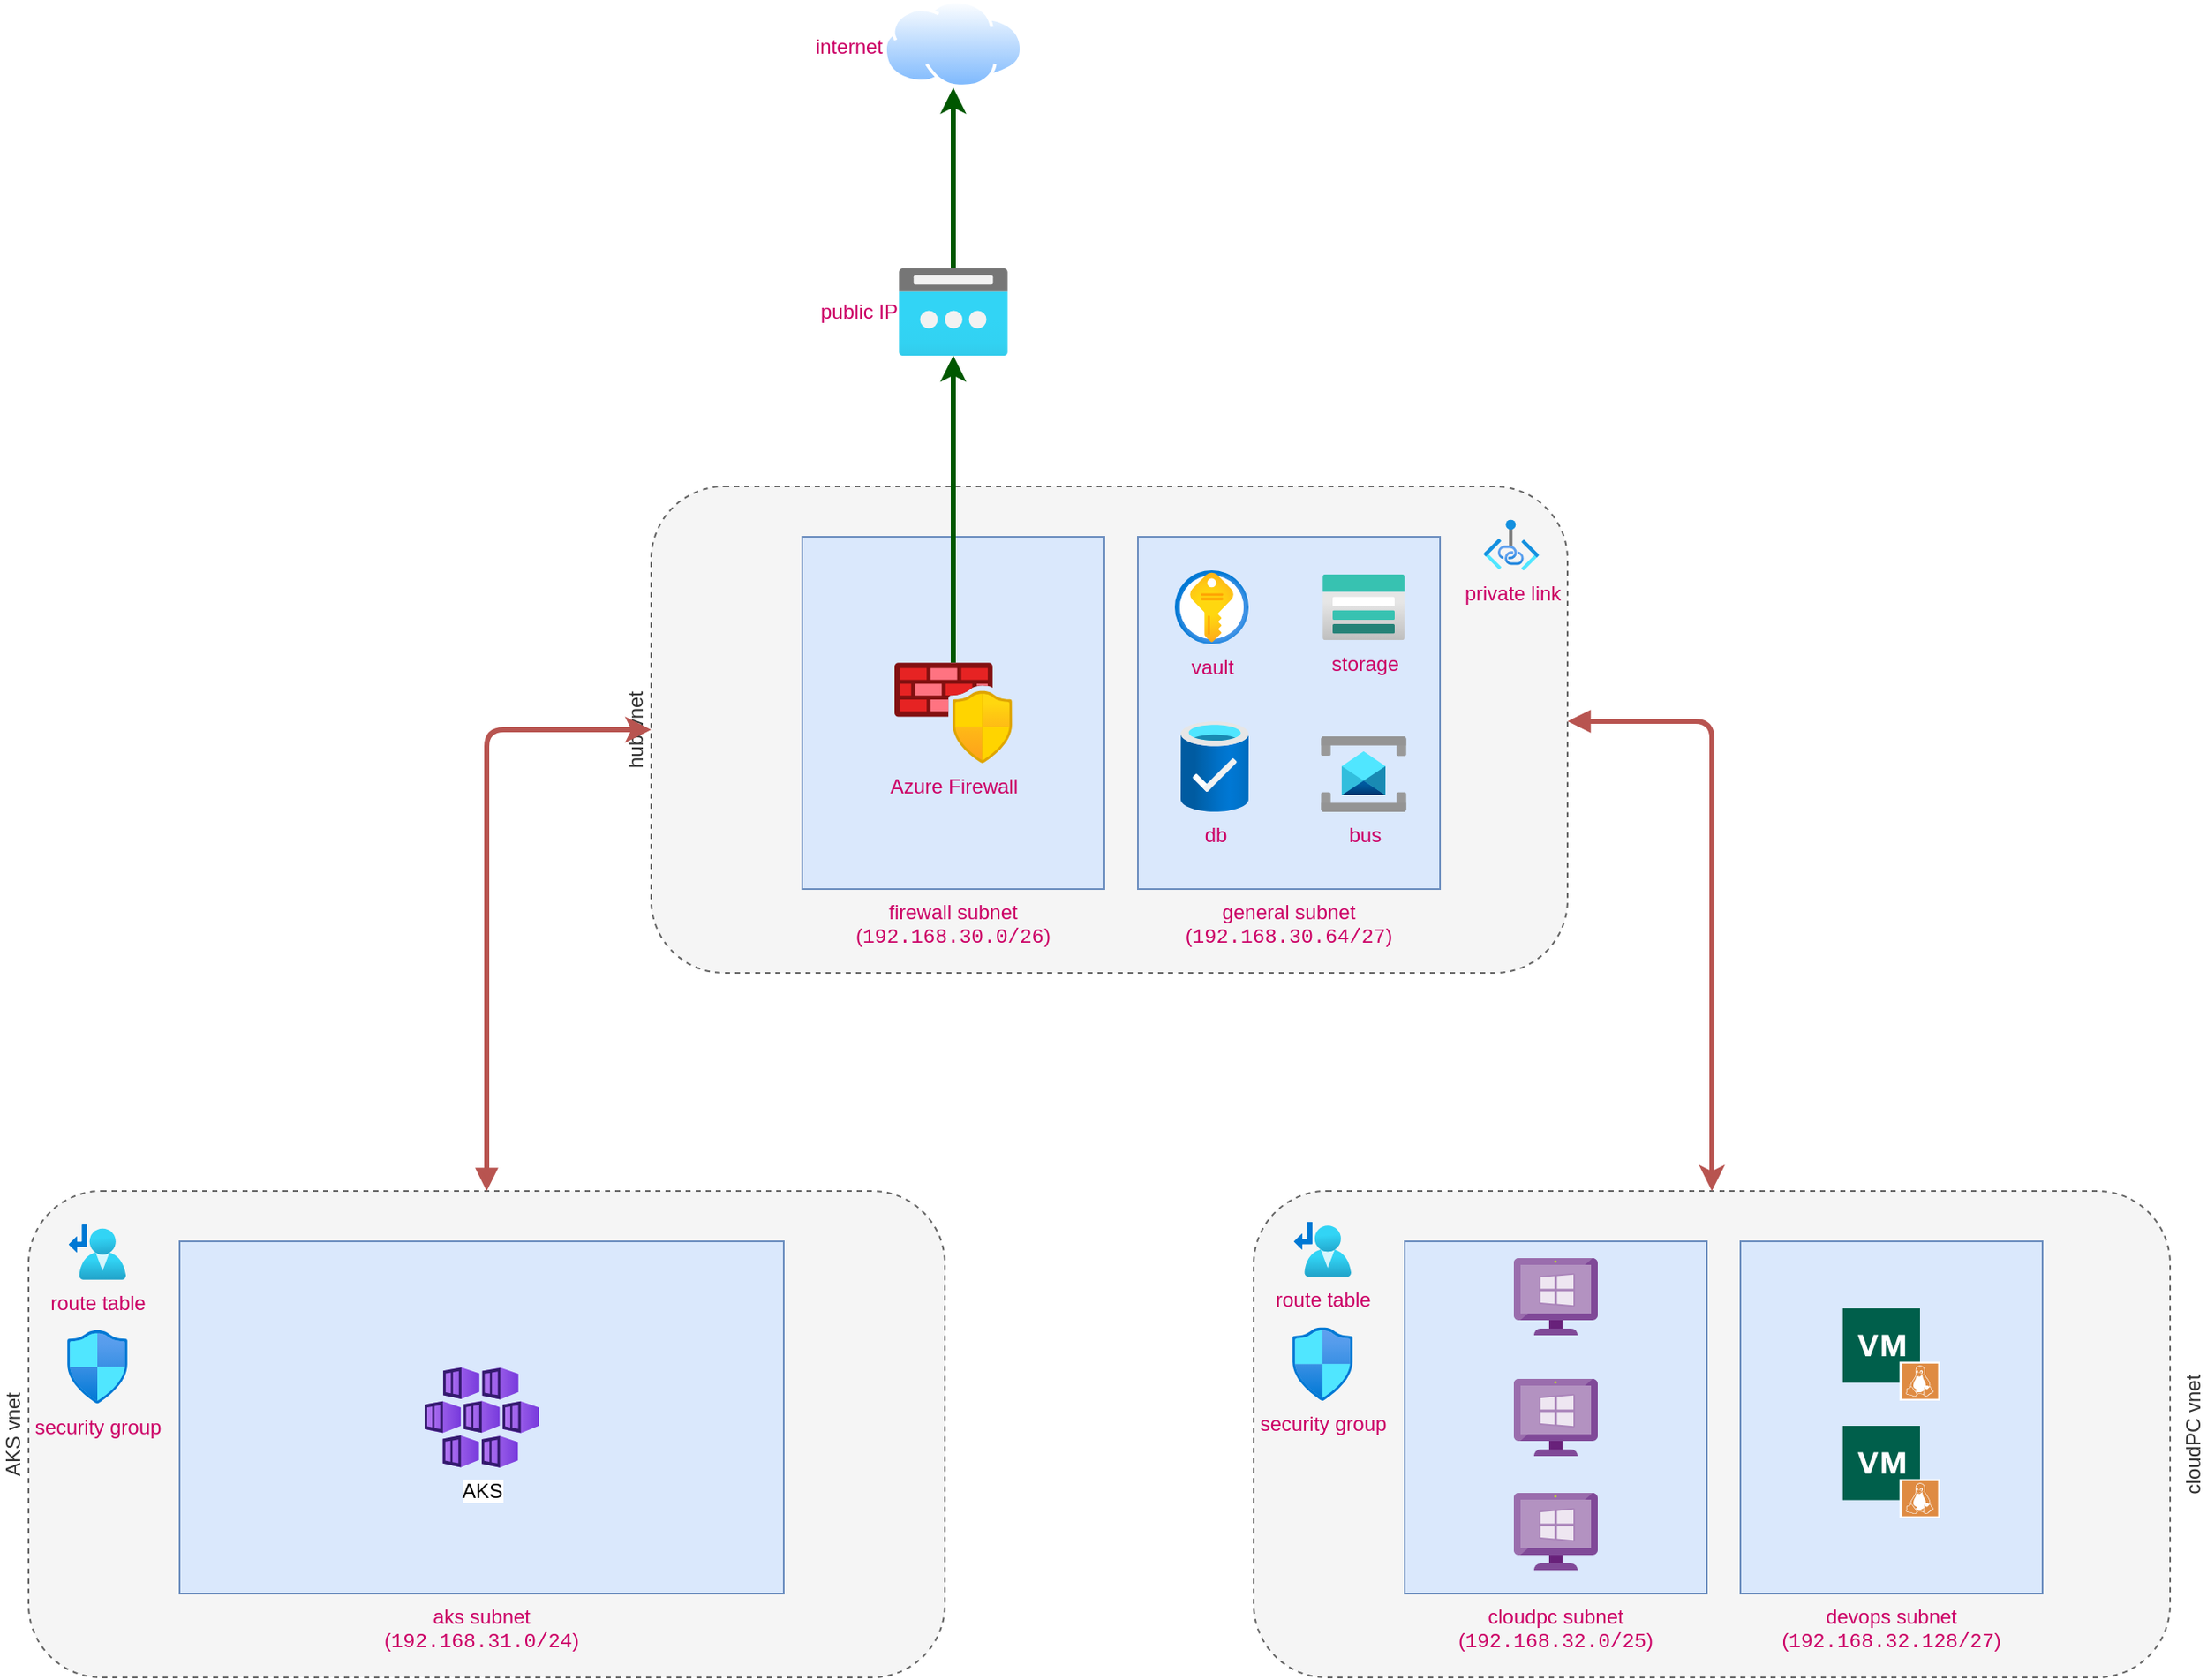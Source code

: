 <mxfile>
    <diagram id="oc0y8F7-FobgS8VPnGE4" name="Page-1">
        <mxGraphModel dx="2724" dy="2003" grid="1" gridSize="10" guides="1" tooltips="1" connect="1" arrows="1" fold="1" page="1" pageScale="1" pageWidth="827" pageHeight="1169" math="0" shadow="0">
            <root>
                <mxCell id="0"/>
                <mxCell id="1" parent="0"/>
                <mxCell id="18" value="" style="group" parent="1" vertex="1" connectable="0">
                    <mxGeometry x="281" y="-230" width="564" height="580" as="geometry"/>
                </mxCell>
                <mxCell id="16" value="hub vnet" style="rounded=1;whiteSpace=wrap;html=1;dashed=1;labelPosition=left;verticalLabelPosition=middle;align=center;verticalAlign=bottom;horizontal=0;fillColor=#f5f5f5;fontColor=#333333;strokeColor=#666666;" parent="18" vertex="1">
                    <mxGeometry y="290" width="546" height="290" as="geometry"/>
                </mxCell>
                <mxCell id="14" value="" style="group" parent="18" vertex="1" connectable="0">
                    <mxGeometry x="90" width="180" height="530" as="geometry"/>
                </mxCell>
                <mxCell id="12" value="internet" style="aspect=fixed;perimeter=ellipsePerimeter;html=1;align=right;shadow=0;dashed=0;spacingTop=3;image;image=img/lib/active_directory/internet_cloud.svg;labelPosition=left;verticalLabelPosition=middle;verticalAlign=middle;labelBackgroundColor=none;fontColor=#CC0066;" parent="14" vertex="1">
                    <mxGeometry x="48.5" width="83" height="52.29" as="geometry"/>
                </mxCell>
                <mxCell id="13" style="edgeStyle=none;html=1;strokeWidth=3;fillColor=#008a00;strokeColor=#005700;" parent="14" source="5" target="12" edge="1">
                    <mxGeometry relative="1" as="geometry"/>
                </mxCell>
                <mxCell id="2" value="firewall subnet&lt;br&gt;(&lt;span style=&quot;font-family: Menlo, Monaco, &amp;quot;Courier New&amp;quot;, monospace;&quot;&gt;192.168.30.0/26&lt;/span&gt;&lt;span style=&quot;&quot;&gt;)&lt;/span&gt;" style="rounded=0;whiteSpace=wrap;html=1;labelPosition=center;verticalLabelPosition=bottom;align=center;verticalAlign=top;fillColor=#dae8fc;strokeColor=#6c8ebf;fontColor=#CC0066;labelBackgroundColor=none;" parent="14" vertex="1">
                    <mxGeometry y="320" width="180" height="210" as="geometry"/>
                </mxCell>
                <mxCell id="5" value="public IP" style="aspect=fixed;html=1;points=[];align=right;image;fontSize=12;image=img/lib/azure2/networking/Public_IP_Addresses.svg;labelPosition=left;verticalLabelPosition=middle;verticalAlign=middle;labelBackgroundColor=none;fontColor=#CC0066;" parent="14" vertex="1">
                    <mxGeometry x="57.5" y="160" width="65" height="52" as="geometry"/>
                </mxCell>
                <mxCell id="9" value="Azure Firewall" style="aspect=fixed;html=1;points=[];align=center;image;fontSize=12;image=img/lib/azure2/networking/Azure_Firewall_Manager.svg;labelBackgroundColor=none;fontColor=#CC0066;" parent="14" vertex="1">
                    <mxGeometry x="55" y="395" width="70" height="60" as="geometry"/>
                </mxCell>
                <mxCell id="10" style="edgeStyle=none;html=1;strokeWidth=3;fillColor=#008a00;strokeColor=#005700;" parent="14" source="9" target="5" edge="1">
                    <mxGeometry relative="1" as="geometry"/>
                </mxCell>
                <mxCell id="15" value="general subnet&lt;br&gt;(&lt;span style=&quot;font-family: Menlo, Monaco, &amp;quot;Courier New&amp;quot;, monospace;&quot;&gt;192.168.30.64/27&lt;/span&gt;&lt;span style=&quot;&quot;&gt;)&lt;/span&gt;" style="rounded=0;whiteSpace=wrap;html=1;labelPosition=center;verticalLabelPosition=bottom;align=center;verticalAlign=top;fillColor=#dae8fc;strokeColor=#6c8ebf;fontColor=#CC0066;labelBackgroundColor=none;" parent="18" vertex="1">
                    <mxGeometry x="290" y="320" width="180" height="210" as="geometry"/>
                </mxCell>
                <mxCell id="48" value="db" style="aspect=fixed;html=1;points=[];align=center;image;fontSize=12;image=img/lib/azure2/general/Production_Ready_Database.svg;dashed=1;labelBackgroundColor=none;fontColor=#CC0066;" parent="18" vertex="1">
                    <mxGeometry x="315.5" y="430" width="40.5" height="54" as="geometry"/>
                </mxCell>
                <mxCell id="49" value="vault" style="aspect=fixed;html=1;points=[];align=center;image;fontSize=12;image=img/lib/azure2/security/Key_Vaults.svg;dashed=1;labelBackgroundColor=none;fontColor=#CC0066;" parent="18" vertex="1">
                    <mxGeometry x="312" y="340" width="44" height="44" as="geometry"/>
                </mxCell>
                <mxCell id="50" value="storage" style="aspect=fixed;html=1;points=[];align=center;image;fontSize=12;image=img/lib/azure2/storage/Storage_Accounts.svg;dashed=1;labelBackgroundColor=none;fontColor=#CC0066;" parent="18" vertex="1">
                    <mxGeometry x="400" y="342.4" width="49" height="39.2" as="geometry"/>
                </mxCell>
                <mxCell id="51" value="bus" style="aspect=fixed;html=1;points=[];align=center;image;fontSize=12;image=img/lib/azure2/integration/Service_Bus.svg;dashed=1;labelBackgroundColor=none;fontColor=#CC0066;" parent="18" vertex="1">
                    <mxGeometry x="399" y="439" width="51" height="45" as="geometry"/>
                </mxCell>
                <mxCell id="55" value="private link" style="aspect=fixed;html=1;points=[];align=center;image;fontSize=12;image=img/lib/azure2/networking/Private_Link.svg;labelBackgroundColor=none;fontColor=#CC0066;" parent="18" vertex="1">
                    <mxGeometry x="496" y="309.75" width="33" height="30.25" as="geometry"/>
                </mxCell>
                <mxCell id="34" value="" style="group" parent="1" vertex="1" connectable="0">
                    <mxGeometry x="640" y="480" width="546" height="290" as="geometry"/>
                </mxCell>
                <mxCell id="20" value="cloudPC vnet" style="rounded=1;whiteSpace=wrap;html=1;dashed=1;labelPosition=right;verticalLabelPosition=middle;align=center;verticalAlign=top;horizontal=0;fillColor=#f5f5f5;fontColor=#333333;strokeColor=#666666;" parent="34" vertex="1">
                    <mxGeometry width="546" height="290" as="geometry"/>
                </mxCell>
                <mxCell id="28" value="devops subnet&lt;br&gt;(&lt;span style=&quot;font-family: Menlo, Monaco, &amp;quot;Courier New&amp;quot;, monospace;&quot;&gt;192.168.32.128/27&lt;/span&gt;&lt;span style=&quot;&quot;&gt;)&lt;/span&gt;" style="rounded=0;whiteSpace=wrap;html=1;labelPosition=center;verticalLabelPosition=bottom;align=center;verticalAlign=top;fillColor=#dae8fc;strokeColor=#6c8ebf;labelBackgroundColor=none;fontColor=#CC0066;" parent="34" vertex="1">
                    <mxGeometry x="290" y="30" width="180" height="210" as="geometry"/>
                </mxCell>
                <mxCell id="24" value="cloudpc subnet&lt;br&gt;(&lt;span style=&quot;font-family: Menlo, Monaco, &amp;quot;Courier New&amp;quot;, monospace;&quot;&gt;192.168.32.0/25&lt;/span&gt;&lt;span style=&quot;&quot;&gt;)&lt;/span&gt;" style="rounded=0;whiteSpace=wrap;html=1;labelPosition=center;verticalLabelPosition=bottom;align=center;verticalAlign=top;fillColor=#dae8fc;strokeColor=#6c8ebf;fontColor=#CC0066;labelBackgroundColor=none;" parent="34" vertex="1">
                    <mxGeometry x="90" y="30" width="180" height="210" as="geometry"/>
                </mxCell>
                <mxCell id="29" value="" style="sketch=0;aspect=fixed;html=1;points=[];align=center;image;fontSize=12;image=img/lib/mscae/VM_Windows_Non_Azure.svg;dashed=1;" parent="34" vertex="1">
                    <mxGeometry x="155" y="40" width="50" height="46" as="geometry"/>
                </mxCell>
                <mxCell id="30" value="" style="sketch=0;aspect=fixed;html=1;points=[];align=center;image;fontSize=12;image=img/lib/mscae/VM_Windows_Non_Azure.svg;dashed=1;" parent="34" vertex="1">
                    <mxGeometry x="155" y="112" width="50" height="46" as="geometry"/>
                </mxCell>
                <mxCell id="31" value="" style="sketch=0;aspect=fixed;html=1;points=[];align=center;image;fontSize=12;image=img/lib/mscae/VM_Windows_Non_Azure.svg;dashed=1;" parent="34" vertex="1">
                    <mxGeometry x="155" y="180" width="50" height="46" as="geometry"/>
                </mxCell>
                <mxCell id="32" value="" style="sketch=0;pointerEvents=1;shadow=0;dashed=0;html=1;strokeColor=none;fillColor=#005F4B;labelPosition=center;verticalLabelPosition=bottom;verticalAlign=top;align=center;outlineConnect=0;shape=mxgraph.veeam2.linux_vm;" parent="34" vertex="1">
                    <mxGeometry x="351" y="70" width="58" height="55" as="geometry"/>
                </mxCell>
                <mxCell id="33" value="" style="sketch=0;pointerEvents=1;shadow=0;dashed=0;html=1;strokeColor=none;fillColor=#005F4B;labelPosition=center;verticalLabelPosition=bottom;verticalAlign=top;align=center;outlineConnect=0;shape=mxgraph.veeam2.linux_vm;" parent="34" vertex="1">
                    <mxGeometry x="351" y="140" width="58" height="55" as="geometry"/>
                </mxCell>
                <mxCell id="56" value="route table" style="aspect=fixed;html=1;points=[];align=center;image;fontSize=12;image=img/lib/azure2/networking/Route_Tables.svg;labelBackgroundColor=none;fontColor=#CC0066;" parent="34" vertex="1">
                    <mxGeometry x="24" y="18.29" width="34" height="32.94" as="geometry"/>
                </mxCell>
                <mxCell id="57" value="security group" style="aspect=fixed;html=1;points=[];align=center;image;fontSize=12;image=img/lib/azure2/networking/Network_Security_Groups.svg;labelBackgroundColor=none;fontColor=#CC0066;" parent="34" vertex="1">
                    <mxGeometry x="23" y="81.29" width="36" height="43.71" as="geometry"/>
                </mxCell>
                <mxCell id="45" value="" style="group" parent="1" vertex="1" connectable="0">
                    <mxGeometry x="-90" y="480" width="546" height="290" as="geometry"/>
                </mxCell>
                <mxCell id="36" value="AKS vnet" style="rounded=1;whiteSpace=wrap;html=1;dashed=1;labelPosition=left;verticalLabelPosition=middle;align=center;verticalAlign=bottom;horizontal=0;fillColor=#f5f5f5;fontColor=#333333;strokeColor=#666666;" parent="45" vertex="1">
                    <mxGeometry width="546" height="290" as="geometry"/>
                </mxCell>
                <mxCell id="38" value="aks subnet&lt;br&gt;(&lt;span style=&quot;font-family: Menlo, Monaco, &amp;quot;Courier New&amp;quot;, monospace;&quot;&gt;192.168.31.0/24&lt;/span&gt;&lt;span style=&quot;&quot;&gt;)&lt;/span&gt;" style="rounded=0;whiteSpace=wrap;html=1;labelPosition=center;verticalLabelPosition=bottom;align=center;verticalAlign=top;fillColor=#dae8fc;strokeColor=#6c8ebf;fontColor=#CC0066;labelBackgroundColor=none;" parent="45" vertex="1">
                    <mxGeometry x="90" y="30" width="360" height="210" as="geometry"/>
                </mxCell>
                <mxCell id="44" value="AKS" style="aspect=fixed;html=1;points=[];align=center;image;fontSize=12;image=img/lib/azure2/containers/Kubernetes_Services.svg;dashed=1;" parent="45" vertex="1">
                    <mxGeometry x="236" y="105" width="68" height="60" as="geometry"/>
                </mxCell>
                <mxCell id="53" value="route table" style="aspect=fixed;html=1;points=[];align=center;image;fontSize=12;image=img/lib/azure2/networking/Route_Tables.svg;labelBackgroundColor=none;fontColor=#CC0066;" parent="45" vertex="1">
                    <mxGeometry x="24" y="20.0" width="34" height="32.94" as="geometry"/>
                </mxCell>
                <mxCell id="54" value="security group" style="aspect=fixed;html=1;points=[];align=center;image;fontSize=12;image=img/lib/azure2/networking/Network_Security_Groups.svg;labelBackgroundColor=none;fontColor=#CC0066;" parent="45" vertex="1">
                    <mxGeometry x="23" y="83" width="36" height="43.71" as="geometry"/>
                </mxCell>
                <mxCell id="46" style="edgeStyle=orthogonalEdgeStyle;html=1;entryX=0;entryY=0.5;entryDx=0;entryDy=0;strokeWidth=3;startArrow=block;startFill=1;fillColor=#f8cecc;strokeColor=#b85450;rounded=1;" parent="1" source="36" target="16" edge="1">
                    <mxGeometry relative="1" as="geometry"/>
                </mxCell>
                <mxCell id="47" style="edgeStyle=orthogonalEdgeStyle;rounded=1;html=1;strokeWidth=3;startArrow=block;startFill=1;fillColor=#f8cecc;strokeColor=#b85450;" parent="1" source="16" target="20" edge="1">
                    <mxGeometry relative="1" as="geometry">
                        <Array as="points">
                            <mxPoint x="913" y="200"/>
                        </Array>
                    </mxGeometry>
                </mxCell>
            </root>
        </mxGraphModel>
    </diagram>
</mxfile>
